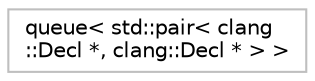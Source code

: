 digraph "Graphical Class Hierarchy"
{
 // LATEX_PDF_SIZE
  bgcolor="transparent";
  edge [fontname="Helvetica",fontsize="10",labelfontname="Helvetica",labelfontsize="10"];
  node [fontname="Helvetica",fontsize="10",shape=record];
  rankdir="LR";
  Node0 [label="queue\< std::pair\< clang\l::Decl *, clang::Decl * \> \>",height=0.2,width=0.4,color="grey75",tooltip=" "];
}
